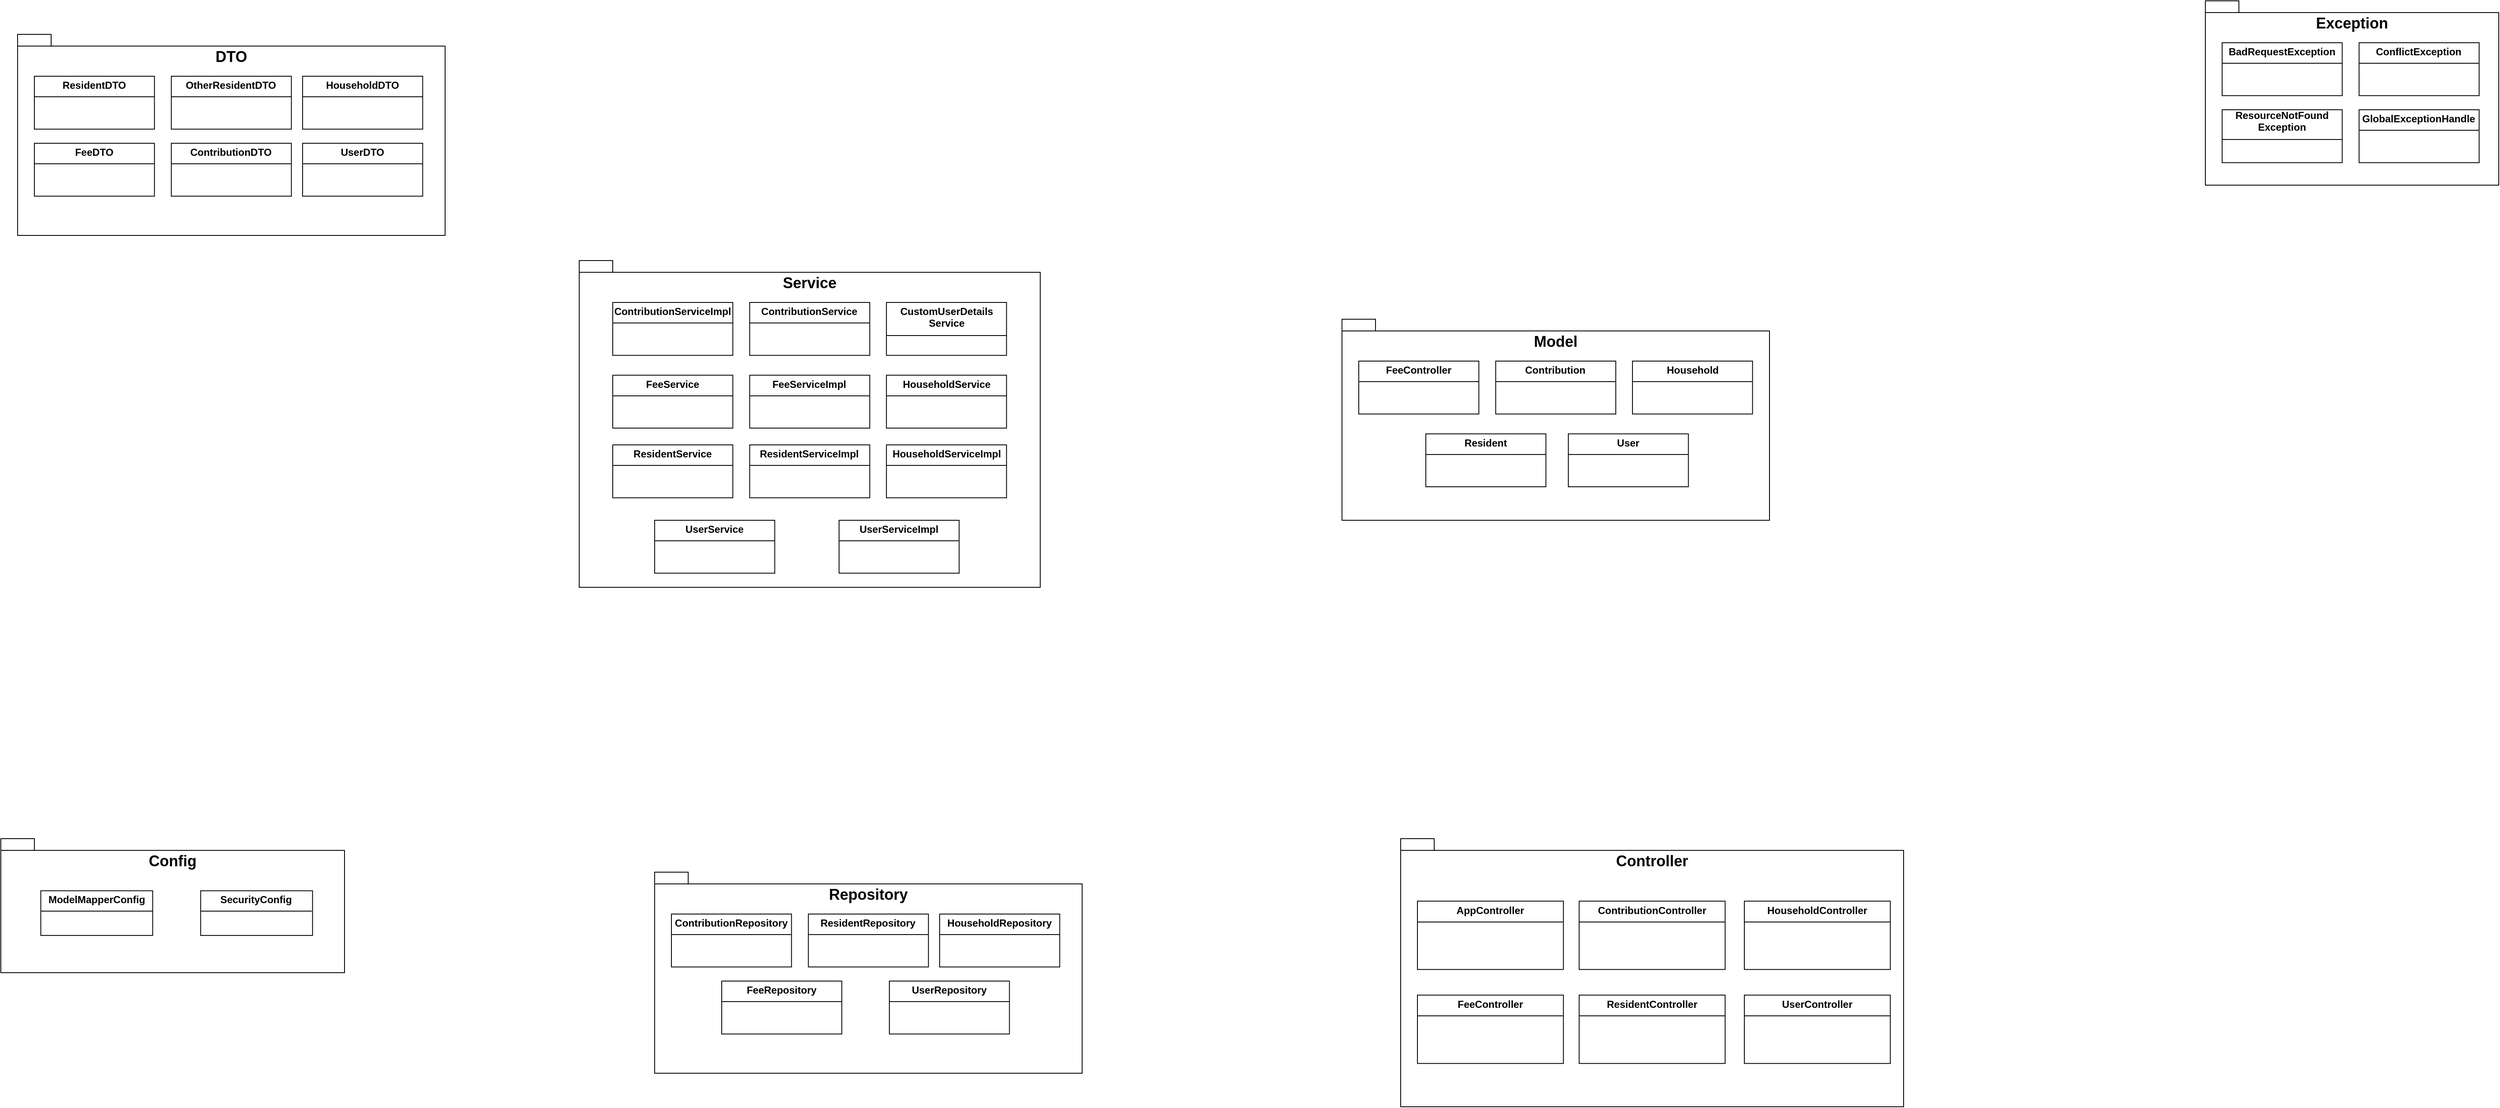 <mxfile version="25.0.3">
  <diagram name="Trang-1" id="RsBz9VkTQKzEHJC4Uw_y">
    <mxGraphModel dx="4327" dy="1897" grid="1" gridSize="10" guides="1" tooltips="1" connect="1" arrows="1" fold="1" page="1" pageScale="1" pageWidth="827" pageHeight="1169" math="0" shadow="0">
      <root>
        <mxCell id="0" />
        <mxCell id="1" parent="0" />
        <mxCell id="sc5J6ZGXAxC4H3JBdzpV-8" value="" style="group" parent="1" vertex="1" connectable="0">
          <mxGeometry x="-660" y="1360" width="410" height="160" as="geometry" />
        </mxCell>
        <mxCell id="sc5J6ZGXAxC4H3JBdzpV-1" value="&lt;font style=&quot;font-size: 18px;&quot;&gt;Config&lt;/font&gt;" style="shape=folder;fontStyle=1;spacingTop=10;tabWidth=40;tabHeight=14;tabPosition=left;html=1;whiteSpace=wrap;align=center;verticalAlign=top;labelPosition=center;verticalLabelPosition=middle;horizontal=1;" parent="sc5J6ZGXAxC4H3JBdzpV-8" vertex="1">
          <mxGeometry width="410" height="160" as="geometry" />
        </mxCell>
        <mxCell id="sc5J6ZGXAxC4H3JBdzpV-6" value="&lt;p style=&quot;margin:0px;margin-top:4px;text-align:center;&quot;&gt;&lt;b&gt;ModelMapperConfig&lt;/b&gt;&lt;/p&gt;&lt;hr size=&quot;1&quot; style=&quot;border-style:solid;&quot;&gt;&lt;div style=&quot;height:2px;&quot;&gt;&lt;/div&gt;" style="verticalAlign=top;align=left;overflow=fill;html=1;whiteSpace=wrap;" parent="sc5J6ZGXAxC4H3JBdzpV-8" vertex="1">
          <mxGeometry x="47.674" y="62.222" width="133.488" height="53.333" as="geometry" />
        </mxCell>
        <mxCell id="sc5J6ZGXAxC4H3JBdzpV-7" value="&lt;p style=&quot;margin:0px;margin-top:4px;text-align:center;&quot;&gt;&lt;b&gt;SecurityConfig&lt;/b&gt;&lt;/p&gt;&lt;hr size=&quot;1&quot; style=&quot;border-style:solid;&quot;&gt;&lt;div style=&quot;height:2px;&quot;&gt;&lt;/div&gt;" style="verticalAlign=top;align=left;overflow=fill;html=1;whiteSpace=wrap;" parent="sc5J6ZGXAxC4H3JBdzpV-8" vertex="1">
          <mxGeometry x="238.372" y="62.222" width="133.488" height="53.333" as="geometry" />
        </mxCell>
        <mxCell id="sc5J6ZGXAxC4H3JBdzpV-34" value="" style="group" parent="1" vertex="1" connectable="0">
          <mxGeometry x="-640" y="400.0" width="510" height="240" as="geometry" />
        </mxCell>
        <mxCell id="sc5J6ZGXAxC4H3JBdzpV-32" value="&lt;font style=&quot;font-size: 18px;&quot;&gt;DTO&lt;/font&gt;" style="shape=folder;fontStyle=1;spacingTop=10;tabWidth=40;tabHeight=14;tabPosition=left;html=1;whiteSpace=wrap;align=center;verticalAlign=top;labelPosition=center;verticalLabelPosition=middle;horizontal=1;container=0;" parent="sc5J6ZGXAxC4H3JBdzpV-34" vertex="1">
          <mxGeometry width="510" height="240" as="geometry" />
        </mxCell>
        <mxCell id="sc5J6ZGXAxC4H3JBdzpV-21" value="&lt;p style=&quot;margin:0px;margin-top:4px;text-align:center;&quot;&gt;&lt;b&gt;UserDTO&lt;/b&gt;&lt;/p&gt;&lt;hr size=&quot;1&quot; style=&quot;border-style:solid;&quot;&gt;&lt;div style=&quot;height:2px;&quot;&gt;&lt;/div&gt;" style="verticalAlign=top;align=left;overflow=fill;html=1;whiteSpace=wrap;container=0;" parent="sc5J6ZGXAxC4H3JBdzpV-34" vertex="1">
          <mxGeometry x="340.004" y="130.004" width="143.256" height="63.158" as="geometry" />
        </mxCell>
        <mxCell id="sc5J6ZGXAxC4H3JBdzpV-23" value="&lt;p style=&quot;margin:0px;margin-top:4px;text-align:center;&quot;&gt;&lt;b&gt;ResidentDTO&lt;/b&gt;&lt;/p&gt;&lt;hr size=&quot;1&quot; style=&quot;border-style:solid;&quot;&gt;&lt;div style=&quot;height:2px;&quot;&gt;&lt;/div&gt;" style="verticalAlign=top;align=left;overflow=fill;html=1;whiteSpace=wrap;container=0;" parent="sc5J6ZGXAxC4H3JBdzpV-34" vertex="1">
          <mxGeometry x="20.004" y="50.004" width="143.256" height="63.158" as="geometry" />
        </mxCell>
        <mxCell id="sc5J6ZGXAxC4H3JBdzpV-26" value="&lt;p style=&quot;margin:0px;margin-top:4px;text-align:center;&quot;&gt;&lt;b&gt;OtherResidentDTO&lt;/b&gt;&lt;/p&gt;&lt;hr size=&quot;1&quot; style=&quot;border-style:solid;&quot;&gt;&lt;div style=&quot;height:2px;&quot;&gt;&lt;/div&gt;" style="verticalAlign=top;align=left;overflow=fill;html=1;whiteSpace=wrap;container=0;" parent="sc5J6ZGXAxC4H3JBdzpV-34" vertex="1">
          <mxGeometry x="183.374" y="50.004" width="143.256" height="63.158" as="geometry" />
        </mxCell>
        <mxCell id="sc5J6ZGXAxC4H3JBdzpV-29" value="&lt;p style=&quot;margin:0px;margin-top:4px;text-align:center;&quot;&gt;&lt;b&gt;ContributionDTO&lt;/b&gt;&lt;/p&gt;&lt;hr size=&quot;1&quot; style=&quot;border-style:solid;&quot;&gt;&lt;div style=&quot;height:2px;&quot;&gt;&lt;/div&gt;" style="verticalAlign=top;align=left;overflow=fill;html=1;whiteSpace=wrap;container=0;" parent="sc5J6ZGXAxC4H3JBdzpV-34" vertex="1">
          <mxGeometry x="183.374" y="130.004" width="143.256" height="63.158" as="geometry" />
        </mxCell>
        <mxCell id="sc5J6ZGXAxC4H3JBdzpV-30" value="&lt;p style=&quot;margin:0px;margin-top:4px;text-align:center;&quot;&gt;&lt;b&gt;FeeDTO&lt;/b&gt;&lt;/p&gt;&lt;hr size=&quot;1&quot; style=&quot;border-style:solid;&quot;&gt;&lt;div style=&quot;height:2px;&quot;&gt;&lt;/div&gt;" style="verticalAlign=top;align=left;overflow=fill;html=1;whiteSpace=wrap;container=0;" parent="sc5J6ZGXAxC4H3JBdzpV-34" vertex="1">
          <mxGeometry x="20.004" y="130.004" width="143.256" height="63.158" as="geometry" />
        </mxCell>
        <mxCell id="sc5J6ZGXAxC4H3JBdzpV-31" value="&lt;p style=&quot;margin:0px;margin-top:4px;text-align:center;&quot;&gt;&lt;b&gt;HouseholdDTO&lt;/b&gt;&lt;/p&gt;&lt;hr size=&quot;1&quot; style=&quot;border-style:solid;&quot;&gt;&lt;div style=&quot;height:2px;&quot;&gt;&lt;/div&gt;" style="verticalAlign=top;align=left;overflow=fill;html=1;whiteSpace=wrap;container=0;" parent="sc5J6ZGXAxC4H3JBdzpV-34" vertex="1">
          <mxGeometry x="340.004" y="50.004" width="143.256" height="63.158" as="geometry" />
        </mxCell>
        <mxCell id="sc5J6ZGXAxC4H3JBdzpV-44" value="" style="group" parent="1" vertex="1" connectable="0">
          <mxGeometry x="1970" y="360" width="350" height="220" as="geometry" />
        </mxCell>
        <mxCell id="sc5J6ZGXAxC4H3JBdzpV-36" value="&lt;span style=&quot;font-size: 18px;&quot;&gt;Exception&lt;/span&gt;" style="shape=folder;fontStyle=1;spacingTop=10;tabWidth=40;tabHeight=14;tabPosition=left;html=1;whiteSpace=wrap;align=center;verticalAlign=top;labelPosition=center;verticalLabelPosition=middle;horizontal=1;container=0;" parent="sc5J6ZGXAxC4H3JBdzpV-44" vertex="1">
          <mxGeometry width="350" height="220" as="geometry" />
        </mxCell>
        <mxCell id="sc5J6ZGXAxC4H3JBdzpV-38" value="&lt;p style=&quot;margin:0px;margin-top:4px;text-align:center;&quot;&gt;&lt;b&gt;BadRequestException&lt;/b&gt;&lt;/p&gt;&lt;hr size=&quot;1&quot; style=&quot;border-style:solid;&quot;&gt;&lt;div style=&quot;height:2px;&quot;&gt;&lt;/div&gt;" style="verticalAlign=top;align=left;overflow=fill;html=1;whiteSpace=wrap;container=0;" parent="sc5J6ZGXAxC4H3JBdzpV-44" vertex="1">
          <mxGeometry x="20.004" y="50.004" width="143.256" height="63.158" as="geometry" />
        </mxCell>
        <mxCell id="sc5J6ZGXAxC4H3JBdzpV-39" value="&lt;p style=&quot;margin:0px;margin-top:4px;text-align:center;&quot;&gt;&lt;b&gt;ConflictException&lt;/b&gt;&lt;/p&gt;&lt;hr size=&quot;1&quot; style=&quot;border-style:solid;&quot;&gt;&lt;div style=&quot;height:2px;&quot;&gt;&lt;/div&gt;" style="verticalAlign=top;align=left;overflow=fill;html=1;whiteSpace=wrap;container=0;" parent="sc5J6ZGXAxC4H3JBdzpV-44" vertex="1">
          <mxGeometry x="183.374" y="50.004" width="143.256" height="63.158" as="geometry" />
        </mxCell>
        <mxCell id="sc5J6ZGXAxC4H3JBdzpV-41" value="&lt;b style=&quot;background-color: initial;&quot;&gt;ResourceNotFound Exception&lt;/b&gt;&lt;br&gt;&lt;hr size=&quot;1&quot; style=&quot;background-color: initial; border-style: solid;&quot;&gt;" style="verticalAlign=middle;align=center;overflow=fill;html=1;whiteSpace=wrap;container=0;" parent="sc5J6ZGXAxC4H3JBdzpV-44" vertex="1">
          <mxGeometry x="20.004" y="130.004" width="143.256" height="63.158" as="geometry" />
        </mxCell>
        <mxCell id="sc5J6ZGXAxC4H3JBdzpV-42" value="&lt;p style=&quot;margin: 4px 0px 0px;&quot;&gt;&lt;b&gt;GlobalExceptionHandle&lt;/b&gt;&lt;/p&gt;&lt;hr style=&quot;border-style:solid;&quot; size=&quot;1&quot;&gt;&lt;div style=&quot;height:2px;&quot;&gt;&lt;/div&gt;" style="verticalAlign=top;align=center;overflow=fill;html=1;whiteSpace=wrap;container=0;" parent="sc5J6ZGXAxC4H3JBdzpV-44" vertex="1">
          <mxGeometry x="183.374" y="130.004" width="143.256" height="63.158" as="geometry" />
        </mxCell>
        <mxCell id="sc5J6ZGXAxC4H3JBdzpV-64" value="" style="group" parent="1" vertex="1" connectable="0">
          <mxGeometry x="940" y="740" width="510" height="240" as="geometry" />
        </mxCell>
        <mxCell id="sc5J6ZGXAxC4H3JBdzpV-55" value="&lt;span style=&quot;font-size: 18px;&quot;&gt;Model&lt;/span&gt;" style="shape=folder;fontStyle=1;spacingTop=10;tabWidth=40;tabHeight=14;tabPosition=left;html=1;whiteSpace=wrap;align=center;verticalAlign=top;labelPosition=center;verticalLabelPosition=middle;horizontal=1;container=0;" parent="sc5J6ZGXAxC4H3JBdzpV-64" vertex="1">
          <mxGeometry width="510" height="240" as="geometry" />
        </mxCell>
        <mxCell id="sc5J6ZGXAxC4H3JBdzpV-56" value="&lt;p style=&quot;margin:0px;margin-top:4px;text-align:center;&quot;&gt;&lt;b&gt;Contribution&lt;/b&gt;&lt;/p&gt;&lt;hr size=&quot;1&quot; style=&quot;border-style:solid;&quot;&gt;&lt;div style=&quot;height:2px;&quot;&gt;&lt;/div&gt;" style="verticalAlign=top;align=left;overflow=fill;html=1;whiteSpace=wrap;container=0;" parent="sc5J6ZGXAxC4H3JBdzpV-64" vertex="1">
          <mxGeometry x="183.374" y="50.004" width="143.256" height="63.158" as="geometry" />
        </mxCell>
        <mxCell id="sc5J6ZGXAxC4H3JBdzpV-57" value="&lt;p style=&quot;margin:0px;margin-top:4px;text-align:center;&quot;&gt;&lt;b&gt;User&lt;/b&gt;&lt;/p&gt;&lt;hr size=&quot;1&quot; style=&quot;border-style:solid;&quot;&gt;&lt;div style=&quot;height:2px;&quot;&gt;&lt;/div&gt;" style="verticalAlign=top;align=left;overflow=fill;html=1;whiteSpace=wrap;container=0;" parent="sc5J6ZGXAxC4H3JBdzpV-64" vertex="1">
          <mxGeometry x="270.004" y="136.844" width="143.256" height="63.158" as="geometry" />
        </mxCell>
        <mxCell id="sc5J6ZGXAxC4H3JBdzpV-58" value="&lt;p style=&quot;margin:0px;margin-top:4px;text-align:center;&quot;&gt;&lt;b&gt;Resident&lt;/b&gt;&lt;/p&gt;&lt;hr size=&quot;1&quot; style=&quot;border-style:solid;&quot;&gt;&lt;div style=&quot;height:2px;&quot;&gt;&lt;/div&gt;" style="verticalAlign=top;align=left;overflow=fill;html=1;whiteSpace=wrap;container=0;" parent="sc5J6ZGXAxC4H3JBdzpV-64" vertex="1">
          <mxGeometry x="100.004" y="136.844" width="143.256" height="63.158" as="geometry" />
        </mxCell>
        <mxCell id="sc5J6ZGXAxC4H3JBdzpV-59" value="&lt;p style=&quot;margin:0px;margin-top:4px;text-align:center;&quot;&gt;&lt;b&gt;Household&lt;/b&gt;&lt;/p&gt;&lt;hr size=&quot;1&quot; style=&quot;border-style:solid;&quot;&gt;&lt;div style=&quot;height:2px;&quot;&gt;&lt;/div&gt;" style="verticalAlign=top;align=left;overflow=fill;html=1;whiteSpace=wrap;container=0;" parent="sc5J6ZGXAxC4H3JBdzpV-64" vertex="1">
          <mxGeometry x="346.524" y="50.004" width="143.256" height="63.158" as="geometry" />
        </mxCell>
        <mxCell id="sc5J6ZGXAxC4H3JBdzpV-60" value="&lt;p style=&quot;margin:0px;margin-top:4px;text-align:center;&quot;&gt;&lt;b&gt;FeeController&lt;/b&gt;&lt;/p&gt;&lt;hr size=&quot;1&quot; style=&quot;border-style:solid;&quot;&gt;&lt;div style=&quot;height:2px;&quot;&gt;&lt;/div&gt;" style="verticalAlign=top;align=left;overflow=fill;html=1;whiteSpace=wrap;container=0;" parent="sc5J6ZGXAxC4H3JBdzpV-64" vertex="1">
          <mxGeometry x="20.004" y="50.004" width="143.256" height="63.158" as="geometry" />
        </mxCell>
        <mxCell id="rf8PoIKGnRGIaHFTe1I7-6" value="" style="group" parent="1" vertex="1" connectable="0">
          <mxGeometry x="30" y="670" width="550" height="390" as="geometry" />
        </mxCell>
        <mxCell id="sc5J6ZGXAxC4H3JBdzpV-66" value="&lt;font style=&quot;font-size: 18px;&quot;&gt;Service&lt;/font&gt;" style="shape=folder;fontStyle=1;spacingTop=10;tabWidth=40;tabHeight=14;tabPosition=left;html=1;whiteSpace=wrap;align=center;verticalAlign=top;labelPosition=center;verticalLabelPosition=middle;horizontal=1;container=0;" parent="rf8PoIKGnRGIaHFTe1I7-6" vertex="1">
          <mxGeometry width="550" height="390" as="geometry" />
        </mxCell>
        <mxCell id="sc5J6ZGXAxC4H3JBdzpV-67" value="&lt;p style=&quot;margin:0px;margin-top:4px;text-align:center;&quot;&gt;&lt;b&gt;ContributionService&lt;/b&gt;&lt;/p&gt;&lt;hr size=&quot;1&quot; style=&quot;border-style:solid;&quot;&gt;&lt;div style=&quot;height:2px;&quot;&gt;&lt;/div&gt;" style="verticalAlign=top;align=left;overflow=fill;html=1;whiteSpace=wrap;container=0;" parent="rf8PoIKGnRGIaHFTe1I7-6" vertex="1">
          <mxGeometry x="203.374" y="50.004" width="143.256" height="63.158" as="geometry" />
        </mxCell>
        <mxCell id="sc5J6ZGXAxC4H3JBdzpV-68" value="&lt;p style=&quot;margin:0px;margin-top:4px;text-align:center;&quot;&gt;&lt;b&gt;HouseholdService&lt;/b&gt;&lt;/p&gt;&lt;hr size=&quot;1&quot; style=&quot;border-style:solid;&quot;&gt;&lt;div style=&quot;height:2px;&quot;&gt;&lt;/div&gt;" style="verticalAlign=top;align=left;overflow=fill;html=1;whiteSpace=wrap;container=0;" parent="rf8PoIKGnRGIaHFTe1I7-6" vertex="1">
          <mxGeometry x="366.524" y="136.844" width="143.256" height="63.158" as="geometry" />
        </mxCell>
        <mxCell id="sc5J6ZGXAxC4H3JBdzpV-69" value="&lt;p style=&quot;margin: 4px 0px 0px; text-align: center;&quot;&gt;&lt;b&gt;FeeServiceImpl&lt;/b&gt;&lt;/p&gt;&lt;hr style=&quot;border-style: solid;&quot; size=&quot;1&quot;&gt;" style="verticalAlign=top;align=left;overflow=fill;html=1;whiteSpace=wrap;container=0;" parent="rf8PoIKGnRGIaHFTe1I7-6" vertex="1">
          <mxGeometry x="203.374" y="136.844" width="143.256" height="63.158" as="geometry" />
        </mxCell>
        <mxCell id="sc5J6ZGXAxC4H3JBdzpV-70" value="&lt;p style=&quot;margin:0px;margin-top:4px;text-align:center;&quot;&gt;&lt;b&gt;CustomUserDetails Service&lt;/b&gt;&lt;/p&gt;&lt;hr size=&quot;1&quot; style=&quot;border-style:solid;&quot;&gt;&lt;div style=&quot;height:2px;&quot;&gt;&lt;/div&gt;" style="verticalAlign=top;align=left;overflow=fill;html=1;whiteSpace=wrap;container=0;" parent="rf8PoIKGnRGIaHFTe1I7-6" vertex="1">
          <mxGeometry x="366.524" y="50.004" width="143.256" height="63.158" as="geometry" />
        </mxCell>
        <mxCell id="sc5J6ZGXAxC4H3JBdzpV-71" value="&lt;p style=&quot;margin:0px;margin-top:4px;text-align:center;&quot;&gt;&lt;b&gt;FeeService&lt;/b&gt;&lt;/p&gt;&lt;hr size=&quot;1&quot; style=&quot;border-style:solid;&quot;&gt;&lt;div style=&quot;height:2px;&quot;&gt;&lt;/div&gt;" style="verticalAlign=top;align=left;overflow=fill;html=1;whiteSpace=wrap;container=0;" parent="rf8PoIKGnRGIaHFTe1I7-6" vertex="1">
          <mxGeometry x="40.004" y="136.844" width="143.256" height="63.158" as="geometry" />
        </mxCell>
        <mxCell id="sc5J6ZGXAxC4H3JBdzpV-72" value="&lt;p style=&quot;margin:0px;margin-top:4px;text-align:center;&quot;&gt;&lt;b&gt;ContributionServiceImpl&lt;/b&gt;&lt;/p&gt;&lt;hr size=&quot;1&quot; style=&quot;border-style:solid;&quot;&gt;&lt;div style=&quot;height:2px;&quot;&gt;&lt;/div&gt;" style="verticalAlign=top;align=left;overflow=fill;html=1;whiteSpace=wrap;container=0;" parent="rf8PoIKGnRGIaHFTe1I7-6" vertex="1">
          <mxGeometry x="40.004" y="50.004" width="143.256" height="63.158" as="geometry" />
        </mxCell>
        <mxCell id="rf8PoIKGnRGIaHFTe1I7-1" value="&lt;p style=&quot;margin:0px;margin-top:4px;text-align:center;&quot;&gt;&lt;b&gt;HouseholdServiceImpl&lt;/b&gt;&lt;/p&gt;&lt;hr size=&quot;1&quot; style=&quot;border-style:solid;&quot;&gt;&lt;div style=&quot;height:2px;&quot;&gt;&lt;/div&gt;" style="verticalAlign=top;align=left;overflow=fill;html=1;whiteSpace=wrap;container=0;" parent="rf8PoIKGnRGIaHFTe1I7-6" vertex="1">
          <mxGeometry x="366.524" y="220.004" width="143.256" height="63.158" as="geometry" />
        </mxCell>
        <mxCell id="rf8PoIKGnRGIaHFTe1I7-2" value="&lt;p style=&quot;margin:0px;margin-top:4px;text-align:center;&quot;&gt;&lt;b&gt;ResidentService&lt;/b&gt;&lt;/p&gt;&lt;hr size=&quot;1&quot; style=&quot;border-style:solid;&quot;&gt;&lt;div style=&quot;height:2px;&quot;&gt;&lt;/div&gt;" style="verticalAlign=top;align=left;overflow=fill;html=1;whiteSpace=wrap;container=0;" parent="rf8PoIKGnRGIaHFTe1I7-6" vertex="1">
          <mxGeometry x="40.004" y="220.004" width="143.256" height="63.158" as="geometry" />
        </mxCell>
        <mxCell id="rf8PoIKGnRGIaHFTe1I7-3" value="&lt;p style=&quot;margin:0px;margin-top:4px;text-align:center;&quot;&gt;&lt;b&gt;ResidentServiceImpl&lt;/b&gt;&lt;/p&gt;&lt;hr size=&quot;1&quot; style=&quot;border-style:solid;&quot;&gt;&lt;div style=&quot;height:2px;&quot;&gt;&lt;/div&gt;" style="verticalAlign=top;align=left;overflow=fill;html=1;whiteSpace=wrap;container=0;" parent="rf8PoIKGnRGIaHFTe1I7-6" vertex="1">
          <mxGeometry x="203.374" y="220.004" width="143.256" height="63.158" as="geometry" />
        </mxCell>
        <mxCell id="rf8PoIKGnRGIaHFTe1I7-4" value="&lt;p style=&quot;margin:0px;margin-top:4px;text-align:center;&quot;&gt;&lt;b&gt;UserService&lt;/b&gt;&lt;/p&gt;&lt;hr size=&quot;1&quot; style=&quot;border-style:solid;&quot;&gt;&lt;div style=&quot;height:2px;&quot;&gt;&lt;/div&gt;" style="verticalAlign=top;align=left;overflow=fill;html=1;whiteSpace=wrap;container=0;" parent="rf8PoIKGnRGIaHFTe1I7-6" vertex="1">
          <mxGeometry x="90.004" y="310.004" width="143.256" height="63.158" as="geometry" />
        </mxCell>
        <mxCell id="rf8PoIKGnRGIaHFTe1I7-5" value="&lt;p style=&quot;margin: 4px 0px 0px; text-align: center;&quot;&gt;&lt;b&gt;UserServiceImpl&lt;/b&gt;&lt;/p&gt;&lt;hr style=&quot;border-style: solid;&quot; size=&quot;1&quot;&gt;" style="verticalAlign=top;align=left;overflow=fill;html=1;whiteSpace=wrap;container=0;" parent="rf8PoIKGnRGIaHFTe1I7-6" vertex="1">
          <mxGeometry x="310.004" y="310.004" width="143.256" height="63.158" as="geometry" />
        </mxCell>
        <mxCell id="rf8PoIKGnRGIaHFTe1I7-7" value="" style="group" parent="1" vertex="1" connectable="0">
          <mxGeometry x="120" y="1400" width="510" height="240" as="geometry" />
        </mxCell>
        <mxCell id="sc5J6ZGXAxC4H3JBdzpV-47" value="&lt;font style=&quot;font-size: 18px;&quot;&gt;Repository&lt;/font&gt;" style="shape=folder;fontStyle=1;spacingTop=10;tabWidth=40;tabHeight=14;tabPosition=left;html=1;whiteSpace=wrap;align=center;verticalAlign=top;labelPosition=center;verticalLabelPosition=middle;horizontal=1;container=0;" parent="rf8PoIKGnRGIaHFTe1I7-7" vertex="1">
          <mxGeometry width="510" height="240" as="geometry" />
        </mxCell>
        <mxCell id="sc5J6ZGXAxC4H3JBdzpV-48" value="&lt;p style=&quot;margin:0px;margin-top:4px;text-align:center;&quot;&gt;&lt;b&gt;UserRepository&lt;/b&gt;&lt;/p&gt;&lt;hr size=&quot;1&quot; style=&quot;border-style:solid;&quot;&gt;&lt;div style=&quot;height:2px;&quot;&gt;&lt;/div&gt;" style="verticalAlign=top;align=left;overflow=fill;html=1;whiteSpace=wrap;container=0;" parent="rf8PoIKGnRGIaHFTe1I7-7" vertex="1">
          <mxGeometry x="280.004" y="130.004" width="143.256" height="63.158" as="geometry" />
        </mxCell>
        <mxCell id="sc5J6ZGXAxC4H3JBdzpV-49" value="&lt;p style=&quot;margin:0px;margin-top:4px;text-align:center;&quot;&gt;&lt;b&gt;ContributionRepository&lt;/b&gt;&lt;/p&gt;&lt;hr size=&quot;1&quot; style=&quot;border-style:solid;&quot;&gt;&lt;div style=&quot;height:2px;&quot;&gt;&lt;/div&gt;" style="verticalAlign=top;align=left;overflow=fill;html=1;whiteSpace=wrap;container=0;" parent="rf8PoIKGnRGIaHFTe1I7-7" vertex="1">
          <mxGeometry x="20.004" y="50.004" width="143.256" height="63.158" as="geometry" />
        </mxCell>
        <mxCell id="sc5J6ZGXAxC4H3JBdzpV-50" value="&lt;p style=&quot;margin:0px;margin-top:4px;text-align:center;&quot;&gt;&lt;b&gt;ResidentRepository&lt;/b&gt;&lt;/p&gt;&lt;hr size=&quot;1&quot; style=&quot;border-style:solid;&quot;&gt;&lt;div style=&quot;height:2px;&quot;&gt;&lt;/div&gt;" style="verticalAlign=top;align=left;overflow=fill;html=1;whiteSpace=wrap;container=0;" parent="rf8PoIKGnRGIaHFTe1I7-7" vertex="1">
          <mxGeometry x="183.374" y="50.004" width="143.256" height="63.158" as="geometry" />
        </mxCell>
        <mxCell id="sc5J6ZGXAxC4H3JBdzpV-52" value="&lt;p style=&quot;margin:0px;margin-top:4px;text-align:center;&quot;&gt;&lt;b&gt;FeeRepository&lt;/b&gt;&lt;/p&gt;&lt;hr size=&quot;1&quot; style=&quot;border-style:solid;&quot;&gt;&lt;div style=&quot;height:2px;&quot;&gt;&lt;/div&gt;" style="verticalAlign=top;align=left;overflow=fill;html=1;whiteSpace=wrap;container=0;" parent="rf8PoIKGnRGIaHFTe1I7-7" vertex="1">
          <mxGeometry x="80.004" y="130.004" width="143.256" height="63.158" as="geometry" />
        </mxCell>
        <mxCell id="sc5J6ZGXAxC4H3JBdzpV-53" value="&lt;p style=&quot;margin:0px;margin-top:4px;text-align:center;&quot;&gt;&lt;b&gt;HouseholdRepository&lt;/b&gt;&lt;/p&gt;&lt;hr size=&quot;1&quot; style=&quot;border-style:solid;&quot;&gt;&lt;div style=&quot;height:2px;&quot;&gt;&lt;/div&gt;" style="verticalAlign=top;align=left;overflow=fill;html=1;whiteSpace=wrap;container=0;" parent="rf8PoIKGnRGIaHFTe1I7-7" vertex="1">
          <mxGeometry x="340.004" y="50.004" width="143.256" height="63.158" as="geometry" />
        </mxCell>
        <mxCell id="fc8NallNKGBZCBb7W6Gl-3" value="" style="group" vertex="1" connectable="0" parent="1">
          <mxGeometry x="1010" y="1360" width="600" height="320" as="geometry" />
        </mxCell>
        <mxCell id="fc8NallNKGBZCBb7W6Gl-4" value="&lt;font style=&quot;font-size: 18px;&quot;&gt;Controller&lt;/font&gt;" style="shape=folder;fontStyle=1;spacingTop=10;tabWidth=40;tabHeight=14;tabPosition=left;html=1;whiteSpace=wrap;align=center;verticalAlign=top;labelPosition=center;verticalLabelPosition=middle;horizontal=1;container=0;" vertex="1" parent="fc8NallNKGBZCBb7W6Gl-3">
          <mxGeometry width="600" height="320" as="geometry" />
        </mxCell>
        <mxCell id="fc8NallNKGBZCBb7W6Gl-5" value="&lt;p style=&quot;margin:0px;margin-top:4px;text-align:center;&quot;&gt;&lt;b&gt;ContributionController&lt;/b&gt;&lt;/p&gt;&lt;hr size=&quot;1&quot; style=&quot;border-style:solid;&quot;&gt;&lt;div style=&quot;height:2px;&quot;&gt;&lt;/div&gt;" style="verticalAlign=top;align=left;overflow=fill;html=1;whiteSpace=wrap;container=0;" vertex="1" parent="fc8NallNKGBZCBb7W6Gl-3">
          <mxGeometry x="212.925" y="74.589" width="174.154" height="81.579" as="geometry" />
        </mxCell>
        <mxCell id="fc8NallNKGBZCBb7W6Gl-6" value="&lt;p style=&quot;margin:0px;margin-top:4px;text-align:center;&quot;&gt;&lt;b&gt;UserController&lt;/b&gt;&lt;/p&gt;&lt;hr size=&quot;1&quot; style=&quot;border-style:solid;&quot;&gt;&lt;div style=&quot;height:2px;&quot;&gt;&lt;/div&gt;" style="verticalAlign=top;align=left;overflow=fill;html=1;whiteSpace=wrap;container=0;" vertex="1" parent="fc8NallNKGBZCBb7W6Gl-3">
          <mxGeometry x="410.004" y="186.757" width="174.154" height="81.579" as="geometry" />
        </mxCell>
        <mxCell id="fc8NallNKGBZCBb7W6Gl-7" value="&lt;p style=&quot;margin:0px;margin-top:4px;text-align:center;&quot;&gt;&lt;b&gt;ResidentController&lt;/b&gt;&lt;/p&gt;&lt;hr size=&quot;1&quot; style=&quot;border-style:solid;&quot;&gt;&lt;div style=&quot;height:2px;&quot;&gt;&lt;/div&gt;" style="verticalAlign=top;align=left;overflow=fill;html=1;whiteSpace=wrap;container=0;" vertex="1" parent="fc8NallNKGBZCBb7W6Gl-3">
          <mxGeometry x="212.925" y="186.757" width="174.154" height="81.579" as="geometry" />
        </mxCell>
        <mxCell id="fc8NallNKGBZCBb7W6Gl-8" value="&lt;p style=&quot;margin:0px;margin-top:4px;text-align:center;&quot;&gt;&lt;b&gt;HouseholdController&lt;/b&gt;&lt;/p&gt;&lt;hr size=&quot;1&quot; style=&quot;border-style:solid;&quot;&gt;&lt;div style=&quot;height:2px;&quot;&gt;&lt;/div&gt;" style="verticalAlign=top;align=left;overflow=fill;html=1;whiteSpace=wrap;container=0;" vertex="1" parent="fc8NallNKGBZCBb7W6Gl-3">
          <mxGeometry x="410.004" y="74.589" width="174.154" height="81.579" as="geometry" />
        </mxCell>
        <mxCell id="fc8NallNKGBZCBb7W6Gl-9" value="&lt;p style=&quot;margin:0px;margin-top:4px;text-align:center;&quot;&gt;&lt;b&gt;FeeController&lt;/b&gt;&lt;/p&gt;&lt;hr size=&quot;1&quot; style=&quot;border-style:solid;&quot;&gt;&lt;div style=&quot;height:2px;&quot;&gt;&lt;/div&gt;" style="verticalAlign=top;align=left;overflow=fill;html=1;whiteSpace=wrap;container=0;" vertex="1" parent="fc8NallNKGBZCBb7W6Gl-3">
          <mxGeometry x="19.999" y="186.757" width="174.154" height="81.579" as="geometry" />
        </mxCell>
        <mxCell id="fc8NallNKGBZCBb7W6Gl-10" value="&lt;p style=&quot;margin:0px;margin-top:4px;text-align:center;&quot;&gt;&lt;b&gt;AppController&lt;/b&gt;&lt;/p&gt;&lt;hr size=&quot;1&quot; style=&quot;border-style:solid;&quot;&gt;&lt;div style=&quot;height:2px;&quot;&gt;&lt;/div&gt;" style="verticalAlign=top;align=left;overflow=fill;html=1;whiteSpace=wrap;container=0;" vertex="1" parent="fc8NallNKGBZCBb7W6Gl-3">
          <mxGeometry x="19.999" y="74.589" width="174.154" height="81.579" as="geometry" />
        </mxCell>
      </root>
    </mxGraphModel>
  </diagram>
</mxfile>
